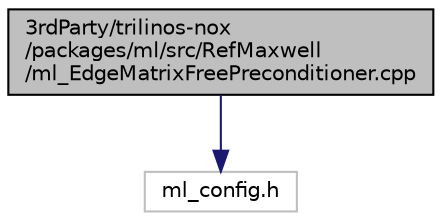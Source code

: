 digraph "3rdParty/trilinos-nox/packages/ml/src/RefMaxwell/ml_EdgeMatrixFreePreconditioner.cpp"
{
  edge [fontname="Helvetica",fontsize="10",labelfontname="Helvetica",labelfontsize="10"];
  node [fontname="Helvetica",fontsize="10",shape=record];
  Node0 [label="3rdParty/trilinos-nox\l/packages/ml/src/RefMaxwell\l/ml_EdgeMatrixFreePreconditioner.cpp",height=0.2,width=0.4,color="black", fillcolor="grey75", style="filled", fontcolor="black"];
  Node0 -> Node1 [color="midnightblue",fontsize="10",style="solid",fontname="Helvetica"];
  Node1 [label="ml_config.h",height=0.2,width=0.4,color="grey75", fillcolor="white", style="filled"];
}
